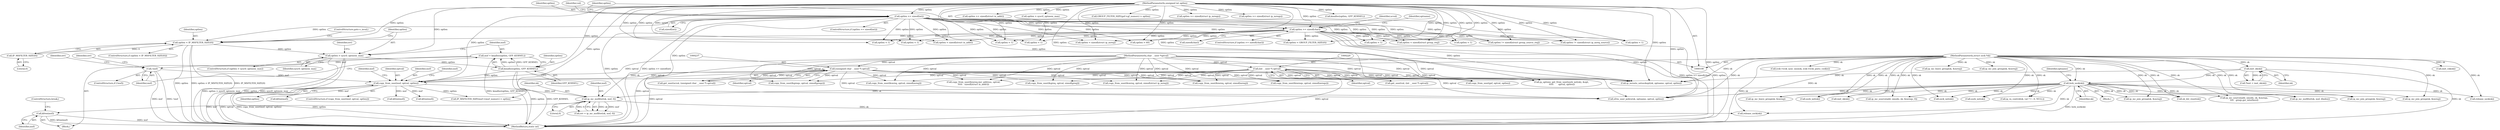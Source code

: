 digraph "0_linux_f6d8bd051c391c1c0458a30b2a7abcd939329259_26@API" {
"1000981" [label="(Call,kfree(msf))"];
"1000977" [label="(Call,ip_mc_msfilter(sk, msf, 0))"];
"1000259" [label="(Call,lock_sock(sk))"];
"1000118" [label="(Call,inet_sk(sk))"];
"1000109" [label="(MethodParameterIn,struct sock *sk)"];
"1000932" [label="(Call,copy_from_user(msf, optval, optlen))"];
"1000919" [label="(Call,!msf)"];
"1000913" [label="(Call,msf = kmalloc(optlen, GFP_KERNEL))"];
"1000915" [label="(Call,kmalloc(optlen, GFP_KERNEL))"];
"1000904" [label="(Call,optlen > sysctl_optmem_max)"];
"1000898" [label="(Call,optlen < IP_MSFILTER_SIZE(0))"];
"1000227" [label="(Call,optlen >= sizeof(char))"];
"1000211" [label="(Call,optlen >= sizeof(int))"];
"1000113" [label="(MethodParameterIn,unsigned int optlen)"];
"1000900" [label="(Call,IP_MSFILTER_SIZE(0))"];
"1000219" [label="(Call,(int __user *) optval)"];
"1000112" [label="(MethodParameterIn,char __user *optval)"];
"1000236" [label="(Call,(unsigned char __user *) optval)"];
"1000869" [label="(Call,copy_from_user(&mreq, optval, sizeof(struct ip_mreq)))"];
"1000905" [label="(Identifier,optlen)"];
"1001685" [label="(Call,optlen < 1)"];
"1000295" [label="(Call,inet_csk(sk))"];
"1001390" [label="(Call,optlen < GROUP_FILTER_SIZE(0))"];
"1000119" [label="(Identifier,sk)"];
"1000981" [label="(Call,kfree(msf))"];
"1001715" [label="(Call,release_sock(sk))"];
"1000210" [label="(ControlStructure,if (optlen >= sizeof(int)))"];
"1000961" [label="(Call,IP_MSFILTER_SIZE(msf->imsf_numsrc) > optlen)"];
"1000235" [label="(Identifier,ucval)"];
"1000704" [label="(Call,optlen >= sizeof(struct in_addr))"];
"1000213" [label="(Call,sizeof(int))"];
"1001094" [label="(Call,ip_mc_source(add, omode, sk, &mreqs, 0))"];
"1001618" [label="(Call,ip_ra_control(sk, val ? 1 : 0, NULL))"];
"1000919" [label="(Call,!msf)"];
"1000112" [label="(MethodParameterIn,char __user *optval)"];
"1000933" [label="(Identifier,msf)"];
"1000938" [label="(Identifier,msf)"];
"1000953" [label="(Call,kfree(msf))"];
"1000212" [label="(Identifier,optlen)"];
"1000500" [label="(Call,sk_dst_reset(sk))"];
"1000982" [label="(Identifier,msf)"];
"1000277" [label="(Call,ip_options_get_from_user(sock_net(sk), &opt,\n \t\t\t\t\t       optval, optlen))"];
"1000915" [label="(Call,kmalloc(optlen, GFP_KERNEL))"];
"1001396" [label="(Call,optlen > sysctl_optmem_max)"];
"1000234" [label="(Call,get_user(ucval, (unsigned char __user *) optval))"];
"1000909" [label="(Identifier,err)"];
"1001109" [label="(Call,optlen < sizeof(struct group_req))"];
"1000901" [label="(Literal,0)"];
"1000343" [label="(Call,icsk->icsk_sync_mss(sk, icsk->icsk_pmtu_cookie))"];
"1000931" [label="(ControlStructure,if (copy_from_user(msf, optval, optlen)))"];
"1000217" [label="(Call,get_user(val, (int __user *) optval))"];
"1000932" [label="(Call,copy_from_user(msf, optval, optlen))"];
"1000999" [label="(Call,copy_from_user(&mreqs, optval, sizeof(mreqs)))"];
"1000917" [label="(Identifier,GFP_KERNEL)"];
"1000980" [label="(Literal,0)"];
"1000903" [label="(ControlStructure,if (optlen > sysctl_optmem_max))"];
"1000920" [label="(Identifier,msf)"];
"1000895" [label="(Block,)"];
"1000916" [label="(Identifier,optlen)"];
"1001365" [label="(Call,ip_mc_source(add, omode, sk, &mreqs,\n\t\t\t\t   greqs.gsr_interface))"];
"1001584" [label="(Call,ip_mc_msfilter(sk, msf, ifindex))"];
"1000904" [label="(Call,optlen > sysctl_optmem_max)"];
"1000993" [label="(Call,optlen != sizeof(struct ip_mreq_source))"];
"1000977" [label="(Call,ip_mc_msfilter(sk, msf, 0))"];
"1001448" [label="(Call,GROUP_FILTER_SIZE(gsf->gf_numsrc) > optlen)"];
"1001174" [label="(Call,ip_mc_leave_group(sk, &mreq))"];
"1000832" [label="(Call,inet_sk(sk))"];
"1000837" [label="(Call,optlen < sizeof(struct ip_mreq))"];
"1000978" [label="(Identifier,sk)"];
"1000944" [label="(Identifier,msf)"];
"1000227" [label="(Call,optlen >= sizeof(char))"];
"1000109" [label="(MethodParameterIn,struct sock *sk)"];
"1001196" [label="(Call,copy_from_user(&greqs, optval, sizeof(greqs)))"];
"1000847" [label="(Call,optlen >= sizeof(struct ip_mreqn))"];
"1000236" [label="(Call,(unsigned char __user *) optval)"];
"1001424" [label="(Call,copy_from_user(gsf, optval, optlen))"];
"1000116" [label="(Call,*inet = inet_sk(sk))"];
"1000681" [label="(Call,optlen >= sizeof(struct ip_mreqn))"];
"1000251" [label="(Call,ip_mroute_setsockopt(sk, optname, optval, optlen))"];
"1000687" [label="(Call,copy_from_user(&mreq, optval, sizeof(mreq)))"];
"1000913" [label="(Call,msf = kmalloc(optlen, GFP_KERNEL))"];
"1000260" [label="(Identifier,sk)"];
"1000902" [label="(ControlStructure,goto e_inval;)"];
"1000271" [label="(Call,optlen > 40)"];
"1001628" [label="(Call,optlen < 1)"];
"1000671" [label="(Call,optlen < sizeof(struct in_addr))"];
"1000615" [label="(Call,optlen < 1)"];
"1000750" [label="(Call,sock_net(sk))"];
"1001066" [label="(Call,ip_mc_join_group(sk, &mreq))"];
"1001119" [label="(Call,copy_from_user(&greq, optval, sizeof(greq)))"];
"1000229" [label="(Call,sizeof(char))"];
"1000900" [label="(Call,IP_MSFILTER_SIZE(0))"];
"1000937" [label="(Call,kfree(msf))"];
"1000934" [label="(Identifier,optval)"];
"1000238" [label="(Identifier,optval)"];
"1000113" [label="(MethodParameterIn,unsigned int optlen)"];
"1000853" [label="(Call,copy_from_user(&mreq, optval, sizeof(mreq)))"];
"1001653" [label="(Call,xfrm_user_policy(sk, optname, optval, optlen))"];
"1001407" [label="(Call,kmalloc(optlen, GFP_KERNEL))"];
"1000979" [label="(Identifier,msf)"];
"1000219" [label="(Call,(int __user *) optval)"];
"1000897" [label="(ControlStructure,if (optlen < IP_MSFILTER_SIZE(0)))"];
"1000644" [label="(Call,optlen < 1)"];
"1000211" [label="(Call,optlen >= sizeof(int))"];
"1000923" [label="(Identifier,err)"];
"1000226" [label="(ControlStructure,if (optlen >= sizeof(char)))"];
"1001167" [label="(Call,ip_mc_join_group(sk, &mreq))"];
"1000889" [label="(Call,ip_mc_leave_group(sk, &mreq))"];
"1000249" [label="(Identifier,optname)"];
"1001720" [label="(MethodReturn,static int)"];
"1000708" [label="(Call,copy_from_user(&mreq.imr_address, optval,\n\t\t\t\t\t   sizeof(struct in_addr)))"];
"1000882" [label="(Call,ip_mc_join_group(sk, &mreq))"];
"1000118" [label="(Call,inet_sk(sk))"];
"1000899" [label="(Identifier,optlen)"];
"1000770" [label="(Call,sock_net(sk))"];
"1001596" [label="(Call,optlen < 1)"];
"1001671" [label="(Call,optlen < 1)"];
"1000928" [label="(Identifier,err)"];
"1000278" [label="(Call,sock_net(sk))"];
"1000228" [label="(Identifier,optlen)"];
"1000975" [label="(Call,err = ip_mc_msfilter(sk, msf, 0))"];
"1000221" [label="(Identifier,optval)"];
"1001330" [label="(Call,ip_mc_join_group(sk, &mreq))"];
"1000935" [label="(Identifier,optlen)"];
"1000114" [label="(Block,)"];
"1001710" [label="(Call,release_sock(sk))"];
"1000983" [label="(ControlStructure,break;)"];
"1000918" [label="(ControlStructure,if (!msf))"];
"1000968" [label="(Call,kfree(msf))"];
"1001190" [label="(Call,optlen != sizeof(struct group_source_req))"];
"1000262" [label="(Identifier,optname)"];
"1000914" [label="(Identifier,msf)"];
"1000906" [label="(Identifier,sysctl_optmem_max)"];
"1000505" [label="(Call,optlen < 1)"];
"1000259" [label="(Call,lock_sock(sk))"];
"1000898" [label="(Call,optlen < IP_MSFILTER_SIZE(0))"];
"1000218" [label="(Identifier,val)"];
"1000981" -> "1000895"  [label="AST: "];
"1000981" -> "1000982"  [label="CFG: "];
"1000982" -> "1000981"  [label="AST: "];
"1000983" -> "1000981"  [label="CFG: "];
"1000981" -> "1001720"  [label="DDG: kfree(msf)"];
"1000981" -> "1001720"  [label="DDG: msf"];
"1000977" -> "1000981"  [label="DDG: msf"];
"1000977" -> "1000975"  [label="AST: "];
"1000977" -> "1000980"  [label="CFG: "];
"1000978" -> "1000977"  [label="AST: "];
"1000979" -> "1000977"  [label="AST: "];
"1000980" -> "1000977"  [label="AST: "];
"1000975" -> "1000977"  [label="CFG: "];
"1000977" -> "1000975"  [label="DDG: sk"];
"1000977" -> "1000975"  [label="DDG: msf"];
"1000977" -> "1000975"  [label="DDG: 0"];
"1000259" -> "1000977"  [label="DDG: sk"];
"1000109" -> "1000977"  [label="DDG: sk"];
"1000932" -> "1000977"  [label="DDG: msf"];
"1000977" -> "1001710"  [label="DDG: sk"];
"1000259" -> "1000114"  [label="AST: "];
"1000259" -> "1000260"  [label="CFG: "];
"1000260" -> "1000259"  [label="AST: "];
"1000262" -> "1000259"  [label="CFG: "];
"1000259" -> "1001720"  [label="DDG: lock_sock(sk)"];
"1000118" -> "1000259"  [label="DDG: sk"];
"1000109" -> "1000259"  [label="DDG: sk"];
"1000259" -> "1000278"  [label="DDG: sk"];
"1000259" -> "1000500"  [label="DDG: sk"];
"1000259" -> "1000750"  [label="DDG: sk"];
"1000259" -> "1000770"  [label="DDG: sk"];
"1000259" -> "1000832"  [label="DDG: sk"];
"1000259" -> "1001066"  [label="DDG: sk"];
"1000259" -> "1001094"  [label="DDG: sk"];
"1000259" -> "1001167"  [label="DDG: sk"];
"1000259" -> "1001174"  [label="DDG: sk"];
"1000259" -> "1001330"  [label="DDG: sk"];
"1000259" -> "1001365"  [label="DDG: sk"];
"1000259" -> "1001584"  [label="DDG: sk"];
"1000259" -> "1001618"  [label="DDG: sk"];
"1000259" -> "1001653"  [label="DDG: sk"];
"1000259" -> "1001710"  [label="DDG: sk"];
"1000259" -> "1001715"  [label="DDG: sk"];
"1000118" -> "1000116"  [label="AST: "];
"1000118" -> "1000119"  [label="CFG: "];
"1000119" -> "1000118"  [label="AST: "];
"1000116" -> "1000118"  [label="CFG: "];
"1000118" -> "1001720"  [label="DDG: sk"];
"1000118" -> "1000116"  [label="DDG: sk"];
"1000109" -> "1000118"  [label="DDG: sk"];
"1000118" -> "1000251"  [label="DDG: sk"];
"1000109" -> "1000108"  [label="AST: "];
"1000109" -> "1001720"  [label="DDG: sk"];
"1000109" -> "1000251"  [label="DDG: sk"];
"1000109" -> "1000278"  [label="DDG: sk"];
"1000109" -> "1000295"  [label="DDG: sk"];
"1000109" -> "1000343"  [label="DDG: sk"];
"1000109" -> "1000500"  [label="DDG: sk"];
"1000109" -> "1000750"  [label="DDG: sk"];
"1000109" -> "1000770"  [label="DDG: sk"];
"1000109" -> "1000832"  [label="DDG: sk"];
"1000109" -> "1000882"  [label="DDG: sk"];
"1000109" -> "1000889"  [label="DDG: sk"];
"1000109" -> "1001066"  [label="DDG: sk"];
"1000109" -> "1001094"  [label="DDG: sk"];
"1000109" -> "1001167"  [label="DDG: sk"];
"1000109" -> "1001174"  [label="DDG: sk"];
"1000109" -> "1001330"  [label="DDG: sk"];
"1000109" -> "1001365"  [label="DDG: sk"];
"1000109" -> "1001584"  [label="DDG: sk"];
"1000109" -> "1001618"  [label="DDG: sk"];
"1000109" -> "1001653"  [label="DDG: sk"];
"1000109" -> "1001710"  [label="DDG: sk"];
"1000109" -> "1001715"  [label="DDG: sk"];
"1000932" -> "1000931"  [label="AST: "];
"1000932" -> "1000935"  [label="CFG: "];
"1000933" -> "1000932"  [label="AST: "];
"1000934" -> "1000932"  [label="AST: "];
"1000935" -> "1000932"  [label="AST: "];
"1000938" -> "1000932"  [label="CFG: "];
"1000944" -> "1000932"  [label="CFG: "];
"1000932" -> "1001720"  [label="DDG: optlen"];
"1000932" -> "1001720"  [label="DDG: optval"];
"1000932" -> "1001720"  [label="DDG: copy_from_user(msf, optval, optlen)"];
"1000919" -> "1000932"  [label="DDG: msf"];
"1000219" -> "1000932"  [label="DDG: optval"];
"1000236" -> "1000932"  [label="DDG: optval"];
"1000112" -> "1000932"  [label="DDG: optval"];
"1000915" -> "1000932"  [label="DDG: optlen"];
"1000113" -> "1000932"  [label="DDG: optlen"];
"1000932" -> "1000937"  [label="DDG: msf"];
"1000932" -> "1000953"  [label="DDG: msf"];
"1000932" -> "1000961"  [label="DDG: optlen"];
"1000932" -> "1000968"  [label="DDG: msf"];
"1000919" -> "1000918"  [label="AST: "];
"1000919" -> "1000920"  [label="CFG: "];
"1000920" -> "1000919"  [label="AST: "];
"1000923" -> "1000919"  [label="CFG: "];
"1000928" -> "1000919"  [label="CFG: "];
"1000919" -> "1001720"  [label="DDG: msf"];
"1000919" -> "1001720"  [label="DDG: !msf"];
"1000913" -> "1000919"  [label="DDG: msf"];
"1000913" -> "1000895"  [label="AST: "];
"1000913" -> "1000915"  [label="CFG: "];
"1000914" -> "1000913"  [label="AST: "];
"1000915" -> "1000913"  [label="AST: "];
"1000920" -> "1000913"  [label="CFG: "];
"1000913" -> "1001720"  [label="DDG: kmalloc(optlen, GFP_KERNEL)"];
"1000915" -> "1000913"  [label="DDG: optlen"];
"1000915" -> "1000913"  [label="DDG: GFP_KERNEL"];
"1000915" -> "1000917"  [label="CFG: "];
"1000916" -> "1000915"  [label="AST: "];
"1000917" -> "1000915"  [label="AST: "];
"1000915" -> "1001720"  [label="DDG: optlen"];
"1000915" -> "1001720"  [label="DDG: GFP_KERNEL"];
"1000904" -> "1000915"  [label="DDG: optlen"];
"1000113" -> "1000915"  [label="DDG: optlen"];
"1000904" -> "1000903"  [label="AST: "];
"1000904" -> "1000906"  [label="CFG: "];
"1000905" -> "1000904"  [label="AST: "];
"1000906" -> "1000904"  [label="AST: "];
"1000909" -> "1000904"  [label="CFG: "];
"1000914" -> "1000904"  [label="CFG: "];
"1000904" -> "1001720"  [label="DDG: optlen > sysctl_optmem_max"];
"1000904" -> "1001720"  [label="DDG: optlen"];
"1000904" -> "1001720"  [label="DDG: sysctl_optmem_max"];
"1000898" -> "1000904"  [label="DDG: optlen"];
"1000113" -> "1000904"  [label="DDG: optlen"];
"1000898" -> "1000897"  [label="AST: "];
"1000898" -> "1000900"  [label="CFG: "];
"1000899" -> "1000898"  [label="AST: "];
"1000900" -> "1000898"  [label="AST: "];
"1000902" -> "1000898"  [label="CFG: "];
"1000905" -> "1000898"  [label="CFG: "];
"1000898" -> "1001720"  [label="DDG: optlen"];
"1000898" -> "1001720"  [label="DDG: optlen < IP_MSFILTER_SIZE(0)"];
"1000898" -> "1001720"  [label="DDG: IP_MSFILTER_SIZE(0)"];
"1000227" -> "1000898"  [label="DDG: optlen"];
"1000211" -> "1000898"  [label="DDG: optlen"];
"1000113" -> "1000898"  [label="DDG: optlen"];
"1000900" -> "1000898"  [label="DDG: 0"];
"1000227" -> "1000226"  [label="AST: "];
"1000227" -> "1000229"  [label="CFG: "];
"1000228" -> "1000227"  [label="AST: "];
"1000229" -> "1000227"  [label="AST: "];
"1000235" -> "1000227"  [label="CFG: "];
"1000249" -> "1000227"  [label="CFG: "];
"1000227" -> "1001720"  [label="DDG: optlen >= sizeof(char)"];
"1000227" -> "1001720"  [label="DDG: optlen"];
"1000211" -> "1000227"  [label="DDG: optlen"];
"1000113" -> "1000227"  [label="DDG: optlen"];
"1000227" -> "1000251"  [label="DDG: optlen"];
"1000227" -> "1000271"  [label="DDG: optlen"];
"1000227" -> "1000505"  [label="DDG: optlen"];
"1000227" -> "1000615"  [label="DDG: optlen"];
"1000227" -> "1000644"  [label="DDG: optlen"];
"1000227" -> "1000671"  [label="DDG: optlen"];
"1000227" -> "1000837"  [label="DDG: optlen"];
"1000227" -> "1000993"  [label="DDG: optlen"];
"1000227" -> "1001109"  [label="DDG: optlen"];
"1000227" -> "1001190"  [label="DDG: optlen"];
"1000227" -> "1001390"  [label="DDG: optlen"];
"1000227" -> "1001596"  [label="DDG: optlen"];
"1000227" -> "1001628"  [label="DDG: optlen"];
"1000227" -> "1001653"  [label="DDG: optlen"];
"1000227" -> "1001671"  [label="DDG: optlen"];
"1000227" -> "1001685"  [label="DDG: optlen"];
"1000211" -> "1000210"  [label="AST: "];
"1000211" -> "1000213"  [label="CFG: "];
"1000212" -> "1000211"  [label="AST: "];
"1000213" -> "1000211"  [label="AST: "];
"1000218" -> "1000211"  [label="CFG: "];
"1000228" -> "1000211"  [label="CFG: "];
"1000211" -> "1001720"  [label="DDG: optlen"];
"1000211" -> "1001720"  [label="DDG: optlen >= sizeof(int)"];
"1000113" -> "1000211"  [label="DDG: optlen"];
"1000211" -> "1000251"  [label="DDG: optlen"];
"1000211" -> "1000271"  [label="DDG: optlen"];
"1000211" -> "1000505"  [label="DDG: optlen"];
"1000211" -> "1000615"  [label="DDG: optlen"];
"1000211" -> "1000644"  [label="DDG: optlen"];
"1000211" -> "1000671"  [label="DDG: optlen"];
"1000211" -> "1000837"  [label="DDG: optlen"];
"1000211" -> "1000993"  [label="DDG: optlen"];
"1000211" -> "1001109"  [label="DDG: optlen"];
"1000211" -> "1001190"  [label="DDG: optlen"];
"1000211" -> "1001390"  [label="DDG: optlen"];
"1000211" -> "1001596"  [label="DDG: optlen"];
"1000211" -> "1001628"  [label="DDG: optlen"];
"1000211" -> "1001653"  [label="DDG: optlen"];
"1000211" -> "1001671"  [label="DDG: optlen"];
"1000211" -> "1001685"  [label="DDG: optlen"];
"1000113" -> "1000108"  [label="AST: "];
"1000113" -> "1001720"  [label="DDG: optlen"];
"1000113" -> "1000251"  [label="DDG: optlen"];
"1000113" -> "1000271"  [label="DDG: optlen"];
"1000113" -> "1000277"  [label="DDG: optlen"];
"1000113" -> "1000505"  [label="DDG: optlen"];
"1000113" -> "1000615"  [label="DDG: optlen"];
"1000113" -> "1000644"  [label="DDG: optlen"];
"1000113" -> "1000671"  [label="DDG: optlen"];
"1000113" -> "1000681"  [label="DDG: optlen"];
"1000113" -> "1000704"  [label="DDG: optlen"];
"1000113" -> "1000837"  [label="DDG: optlen"];
"1000113" -> "1000847"  [label="DDG: optlen"];
"1000113" -> "1000961"  [label="DDG: optlen"];
"1000113" -> "1000993"  [label="DDG: optlen"];
"1000113" -> "1001109"  [label="DDG: optlen"];
"1000113" -> "1001190"  [label="DDG: optlen"];
"1000113" -> "1001390"  [label="DDG: optlen"];
"1000113" -> "1001396"  [label="DDG: optlen"];
"1000113" -> "1001407"  [label="DDG: optlen"];
"1000113" -> "1001424"  [label="DDG: optlen"];
"1000113" -> "1001448"  [label="DDG: optlen"];
"1000113" -> "1001596"  [label="DDG: optlen"];
"1000113" -> "1001628"  [label="DDG: optlen"];
"1000113" -> "1001653"  [label="DDG: optlen"];
"1000113" -> "1001671"  [label="DDG: optlen"];
"1000113" -> "1001685"  [label="DDG: optlen"];
"1000900" -> "1000901"  [label="CFG: "];
"1000901" -> "1000900"  [label="AST: "];
"1000219" -> "1000217"  [label="AST: "];
"1000219" -> "1000221"  [label="CFG: "];
"1000220" -> "1000219"  [label="AST: "];
"1000221" -> "1000219"  [label="AST: "];
"1000217" -> "1000219"  [label="CFG: "];
"1000219" -> "1001720"  [label="DDG: optval"];
"1000219" -> "1000217"  [label="DDG: optval"];
"1000112" -> "1000219"  [label="DDG: optval"];
"1000219" -> "1000251"  [label="DDG: optval"];
"1000219" -> "1000277"  [label="DDG: optval"];
"1000219" -> "1000687"  [label="DDG: optval"];
"1000219" -> "1000708"  [label="DDG: optval"];
"1000219" -> "1000853"  [label="DDG: optval"];
"1000219" -> "1000869"  [label="DDG: optval"];
"1000219" -> "1000999"  [label="DDG: optval"];
"1000219" -> "1001119"  [label="DDG: optval"];
"1000219" -> "1001196"  [label="DDG: optval"];
"1000219" -> "1001424"  [label="DDG: optval"];
"1000219" -> "1001653"  [label="DDG: optval"];
"1000112" -> "1000108"  [label="AST: "];
"1000112" -> "1001720"  [label="DDG: optval"];
"1000112" -> "1000236"  [label="DDG: optval"];
"1000112" -> "1000251"  [label="DDG: optval"];
"1000112" -> "1000277"  [label="DDG: optval"];
"1000112" -> "1000687"  [label="DDG: optval"];
"1000112" -> "1000708"  [label="DDG: optval"];
"1000112" -> "1000853"  [label="DDG: optval"];
"1000112" -> "1000869"  [label="DDG: optval"];
"1000112" -> "1000999"  [label="DDG: optval"];
"1000112" -> "1001119"  [label="DDG: optval"];
"1000112" -> "1001196"  [label="DDG: optval"];
"1000112" -> "1001424"  [label="DDG: optval"];
"1000112" -> "1001653"  [label="DDG: optval"];
"1000236" -> "1000234"  [label="AST: "];
"1000236" -> "1000238"  [label="CFG: "];
"1000237" -> "1000236"  [label="AST: "];
"1000238" -> "1000236"  [label="AST: "];
"1000234" -> "1000236"  [label="CFG: "];
"1000236" -> "1001720"  [label="DDG: optval"];
"1000236" -> "1000234"  [label="DDG: optval"];
"1000236" -> "1000251"  [label="DDG: optval"];
"1000236" -> "1000277"  [label="DDG: optval"];
"1000236" -> "1000687"  [label="DDG: optval"];
"1000236" -> "1000708"  [label="DDG: optval"];
"1000236" -> "1000853"  [label="DDG: optval"];
"1000236" -> "1000869"  [label="DDG: optval"];
"1000236" -> "1000999"  [label="DDG: optval"];
"1000236" -> "1001119"  [label="DDG: optval"];
"1000236" -> "1001196"  [label="DDG: optval"];
"1000236" -> "1001424"  [label="DDG: optval"];
"1000236" -> "1001653"  [label="DDG: optval"];
}
